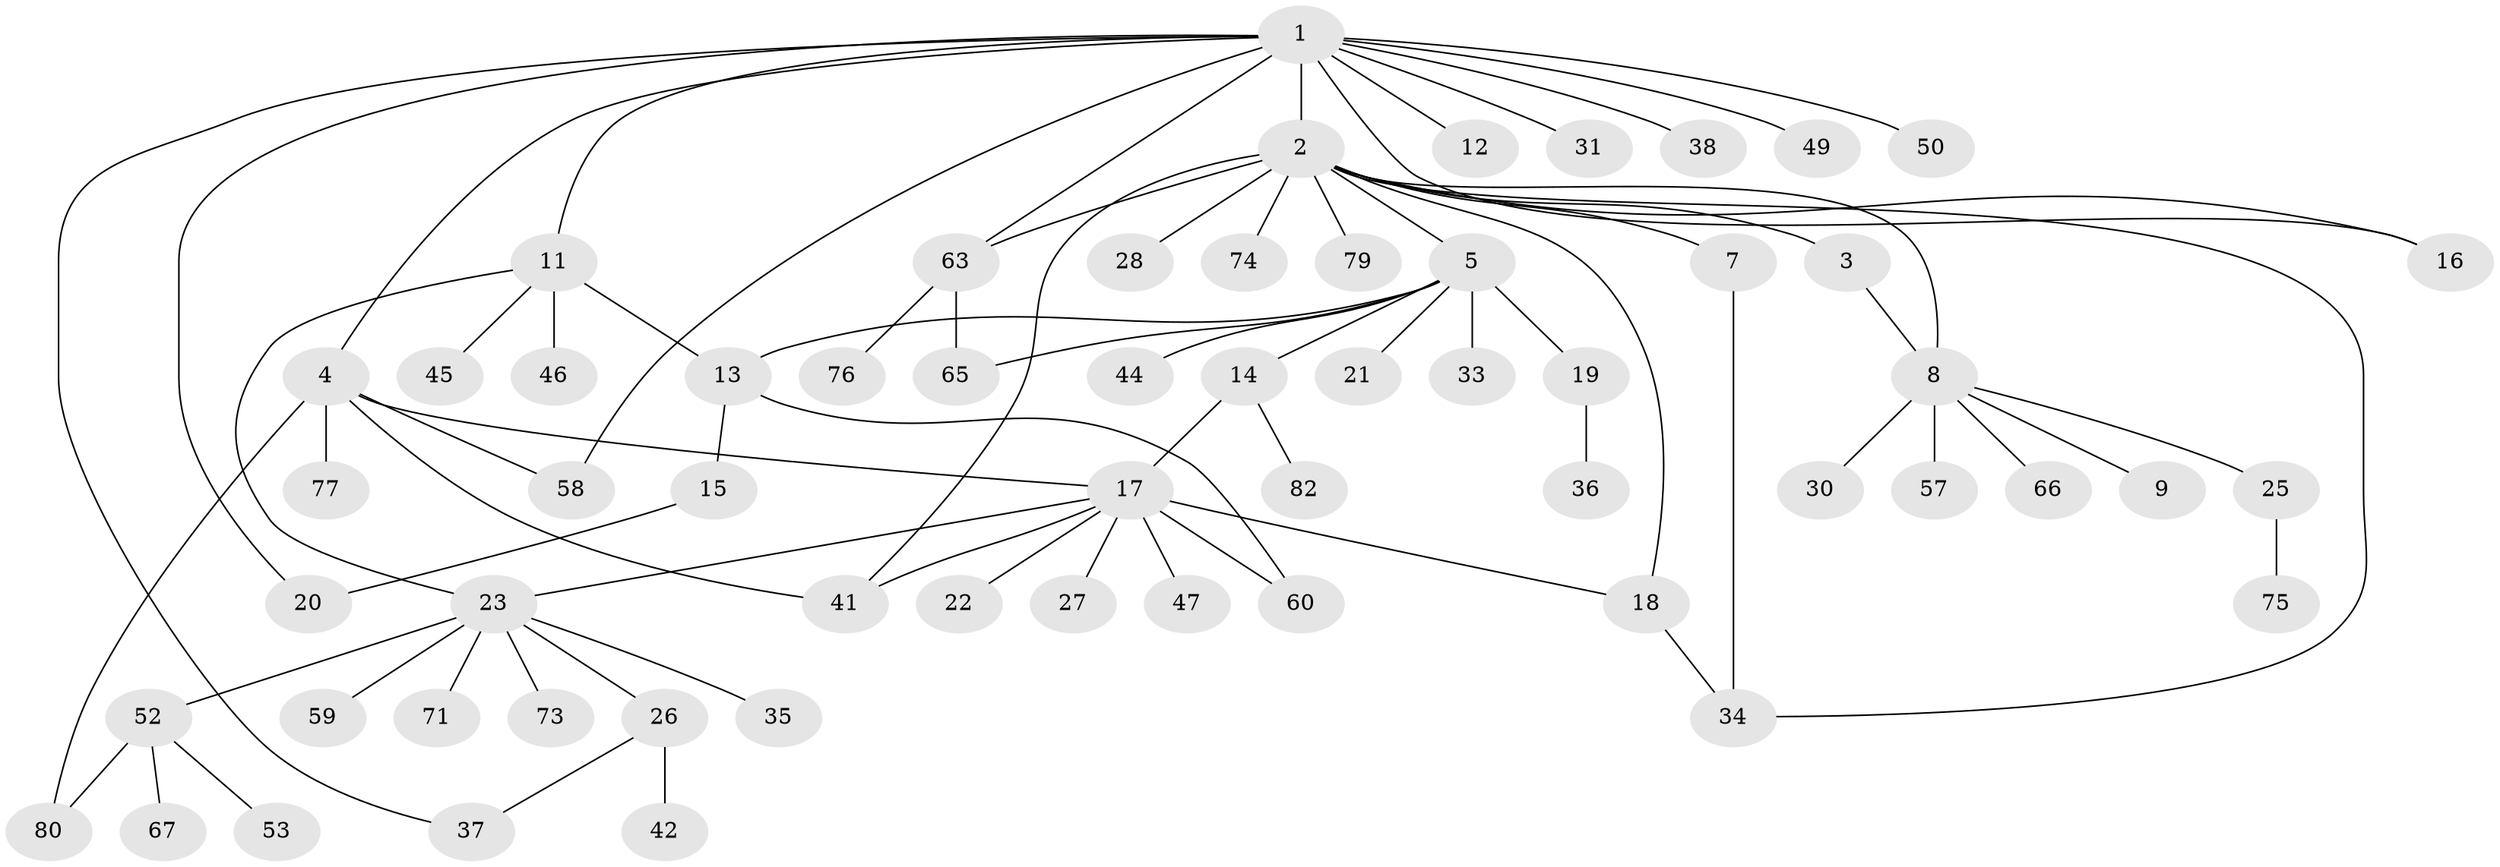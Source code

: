// original degree distribution, {14: 0.024390243902439025, 2: 0.25609756097560976, 6: 0.024390243902439025, 9: 0.04878048780487805, 3: 0.0975609756097561, 1: 0.5, 4: 0.036585365853658534, 5: 0.012195121951219513}
// Generated by graph-tools (version 1.1) at 2025/41/03/06/25 10:41:49]
// undirected, 60 vertices, 76 edges
graph export_dot {
graph [start="1"]
  node [color=gray90,style=filled];
  1 [super="+39"];
  2 [super="+6"];
  3 [super="+43"];
  4 [super="+10"];
  5 [super="+24"];
  7 [super="+48"];
  8 [super="+56"];
  9;
  11 [super="+68"];
  12 [super="+29"];
  13 [super="+55"];
  14 [super="+40"];
  15;
  16 [super="+51"];
  17 [super="+64"];
  18 [super="+32"];
  19;
  20 [super="+70"];
  21;
  22 [super="+54"];
  23 [super="+72"];
  25;
  26 [super="+61"];
  27;
  28;
  30;
  31;
  33;
  34 [super="+81"];
  35;
  36;
  37;
  38;
  41;
  42;
  44;
  45;
  46 [super="+62"];
  47;
  49;
  50;
  52 [super="+78"];
  53;
  57;
  58;
  59;
  60;
  63 [super="+69"];
  65;
  66;
  67;
  71;
  73;
  74;
  75;
  76;
  77;
  79;
  80;
  82;
  1 -- 2 [weight=2];
  1 -- 4;
  1 -- 11;
  1 -- 12;
  1 -- 16;
  1 -- 20;
  1 -- 31;
  1 -- 37;
  1 -- 38;
  1 -- 49;
  1 -- 50;
  1 -- 58;
  1 -- 63;
  2 -- 3;
  2 -- 5;
  2 -- 7;
  2 -- 8 [weight=2];
  2 -- 16;
  2 -- 28;
  2 -- 34;
  2 -- 41;
  2 -- 63;
  2 -- 79;
  2 -- 74;
  2 -- 18;
  3 -- 8;
  4 -- 17;
  4 -- 41;
  4 -- 77;
  4 -- 80;
  4 -- 58;
  5 -- 13;
  5 -- 14;
  5 -- 19;
  5 -- 21;
  5 -- 33;
  5 -- 44;
  5 -- 65;
  7 -- 34;
  8 -- 9;
  8 -- 25;
  8 -- 30;
  8 -- 57;
  8 -- 66;
  11 -- 13;
  11 -- 23;
  11 -- 45;
  11 -- 46;
  13 -- 15;
  13 -- 60;
  14 -- 82;
  14 -- 17;
  15 -- 20;
  17 -- 18;
  17 -- 22;
  17 -- 27;
  17 -- 41;
  17 -- 47;
  17 -- 60;
  17 -- 23;
  18 -- 34;
  19 -- 36;
  23 -- 26;
  23 -- 35;
  23 -- 52;
  23 -- 59;
  23 -- 71;
  23 -- 73;
  25 -- 75;
  26 -- 37;
  26 -- 42;
  52 -- 53;
  52 -- 67;
  52 -- 80;
  63 -- 65;
  63 -- 76;
}
